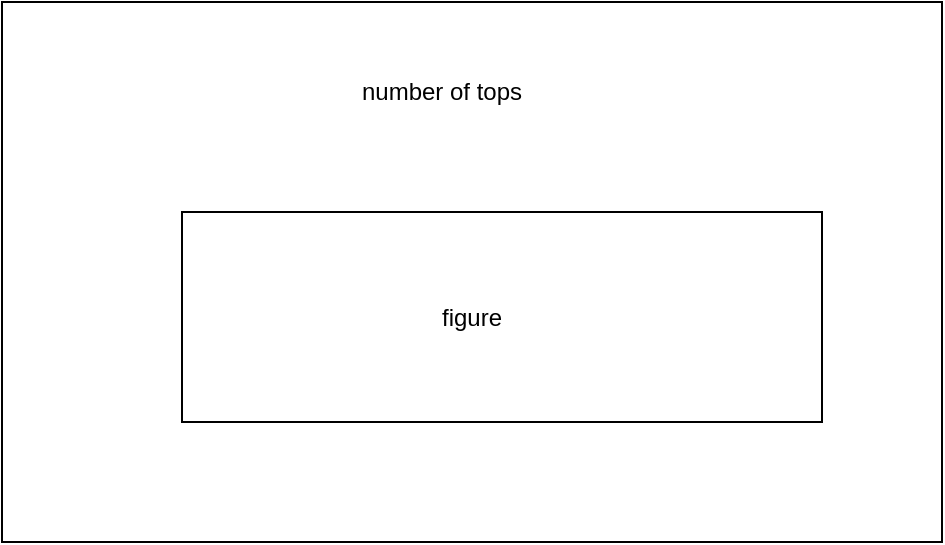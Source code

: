 <mxfile version="15.8.8" type="device"><diagram id="buhPf_h7B1SxbPX9Ebn9" name="Page-1"><mxGraphModel dx="1422" dy="762" grid="1" gridSize="10" guides="1" tooltips="1" connect="1" arrows="1" fold="1" page="1" pageScale="1" pageWidth="827" pageHeight="1169" math="0" shadow="0"><root><mxCell id="0"/><mxCell id="1" parent="0"/><mxCell id="5IRzld8VndjdGIJxu3pW-1" value="" style="rounded=0;whiteSpace=wrap;html=1;" vertex="1" parent="1"><mxGeometry x="130" y="110" width="470" height="270" as="geometry"/></mxCell><mxCell id="5IRzld8VndjdGIJxu3pW-2" value="number of tops" style="text;html=1;strokeColor=none;fillColor=none;align=center;verticalAlign=middle;whiteSpace=wrap;rounded=0;" vertex="1" parent="1"><mxGeometry x="140" y="140" width="420" height="30" as="geometry"/></mxCell><mxCell id="5IRzld8VndjdGIJxu3pW-3" value="" style="rounded=0;whiteSpace=wrap;html=1;" vertex="1" parent="1"><mxGeometry x="220" y="215" width="320" height="105" as="geometry"/></mxCell><mxCell id="5IRzld8VndjdGIJxu3pW-4" value="figure" style="text;html=1;strokeColor=none;fillColor=none;align=center;verticalAlign=middle;whiteSpace=wrap;rounded=0;" vertex="1" parent="1"><mxGeometry x="335" y="252.5" width="60" height="30" as="geometry"/></mxCell></root></mxGraphModel></diagram></mxfile>